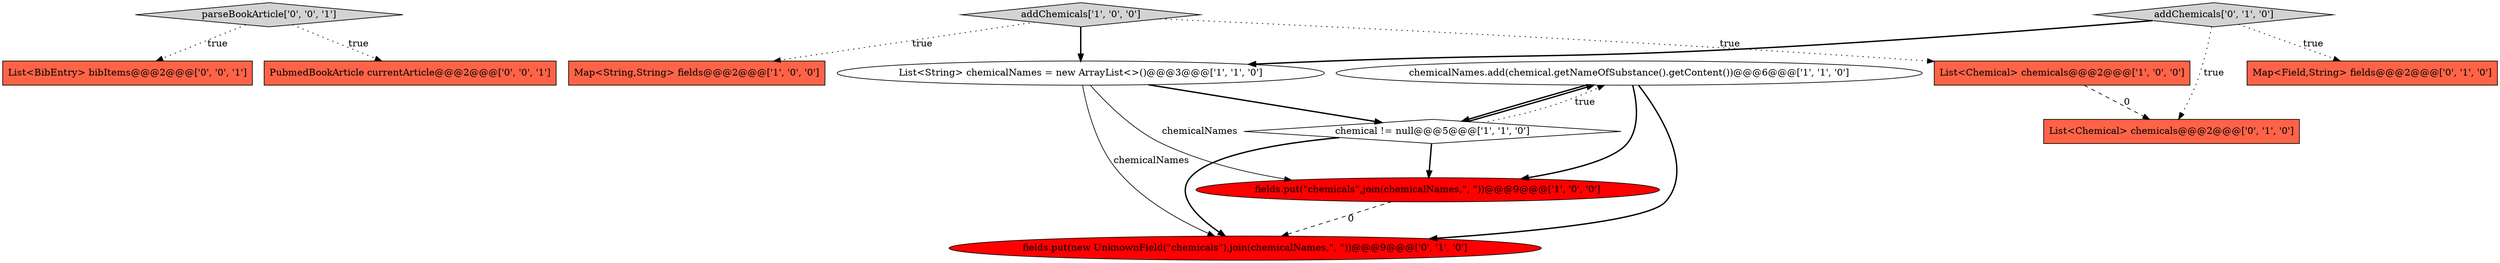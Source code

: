 digraph {
13 [style = filled, label = "parseBookArticle['0', '0', '1']", fillcolor = lightgray, shape = diamond image = "AAA0AAABBB3BBB"];
2 [style = filled, label = "chemicalNames.add(chemical.getNameOfSubstance().getContent())@@@6@@@['1', '1', '0']", fillcolor = white, shape = ellipse image = "AAA0AAABBB1BBB"];
1 [style = filled, label = "List<String> chemicalNames = new ArrayList<>()@@@3@@@['1', '1', '0']", fillcolor = white, shape = ellipse image = "AAA0AAABBB1BBB"];
3 [style = filled, label = "Map<String,String> fields@@@2@@@['1', '0', '0']", fillcolor = tomato, shape = box image = "AAA0AAABBB1BBB"];
5 [style = filled, label = "addChemicals['1', '0', '0']", fillcolor = lightgray, shape = diamond image = "AAA0AAABBB1BBB"];
7 [style = filled, label = "Map<Field,String> fields@@@2@@@['0', '1', '0']", fillcolor = tomato, shape = box image = "AAA0AAABBB2BBB"];
9 [style = filled, label = "fields.put(new UnknownField(\"chemicals\"),join(chemicalNames,\", \"))@@@9@@@['0', '1', '0']", fillcolor = red, shape = ellipse image = "AAA1AAABBB2BBB"];
10 [style = filled, label = "addChemicals['0', '1', '0']", fillcolor = lightgray, shape = diamond image = "AAA0AAABBB2BBB"];
8 [style = filled, label = "List<Chemical> chemicals@@@2@@@['0', '1', '0']", fillcolor = tomato, shape = box image = "AAA1AAABBB2BBB"];
0 [style = filled, label = "chemical != null@@@5@@@['1', '1', '0']", fillcolor = white, shape = diamond image = "AAA0AAABBB1BBB"];
6 [style = filled, label = "List<Chemical> chemicals@@@2@@@['1', '0', '0']", fillcolor = tomato, shape = box image = "AAA1AAABBB1BBB"];
12 [style = filled, label = "List<BibEntry> bibItems@@@2@@@['0', '0', '1']", fillcolor = tomato, shape = box image = "AAA0AAABBB3BBB"];
11 [style = filled, label = "PubmedBookArticle currentArticle@@@2@@@['0', '0', '1']", fillcolor = tomato, shape = box image = "AAA0AAABBB3BBB"];
4 [style = filled, label = "fields.put(\"chemicals\",join(chemicalNames,\", \"))@@@9@@@['1', '0', '0']", fillcolor = red, shape = ellipse image = "AAA1AAABBB1BBB"];
5->6 [style = dotted, label="true"];
1->4 [style = solid, label="chemicalNames"];
5->1 [style = bold, label=""];
10->8 [style = dotted, label="true"];
13->11 [style = dotted, label="true"];
0->9 [style = bold, label=""];
2->0 [style = bold, label=""];
6->8 [style = dashed, label="0"];
4->9 [style = dashed, label="0"];
1->0 [style = bold, label=""];
2->9 [style = bold, label=""];
0->2 [style = dotted, label="true"];
5->3 [style = dotted, label="true"];
10->1 [style = bold, label=""];
13->12 [style = dotted, label="true"];
0->4 [style = bold, label=""];
2->4 [style = bold, label=""];
10->7 [style = dotted, label="true"];
0->2 [style = bold, label=""];
1->9 [style = solid, label="chemicalNames"];
}
